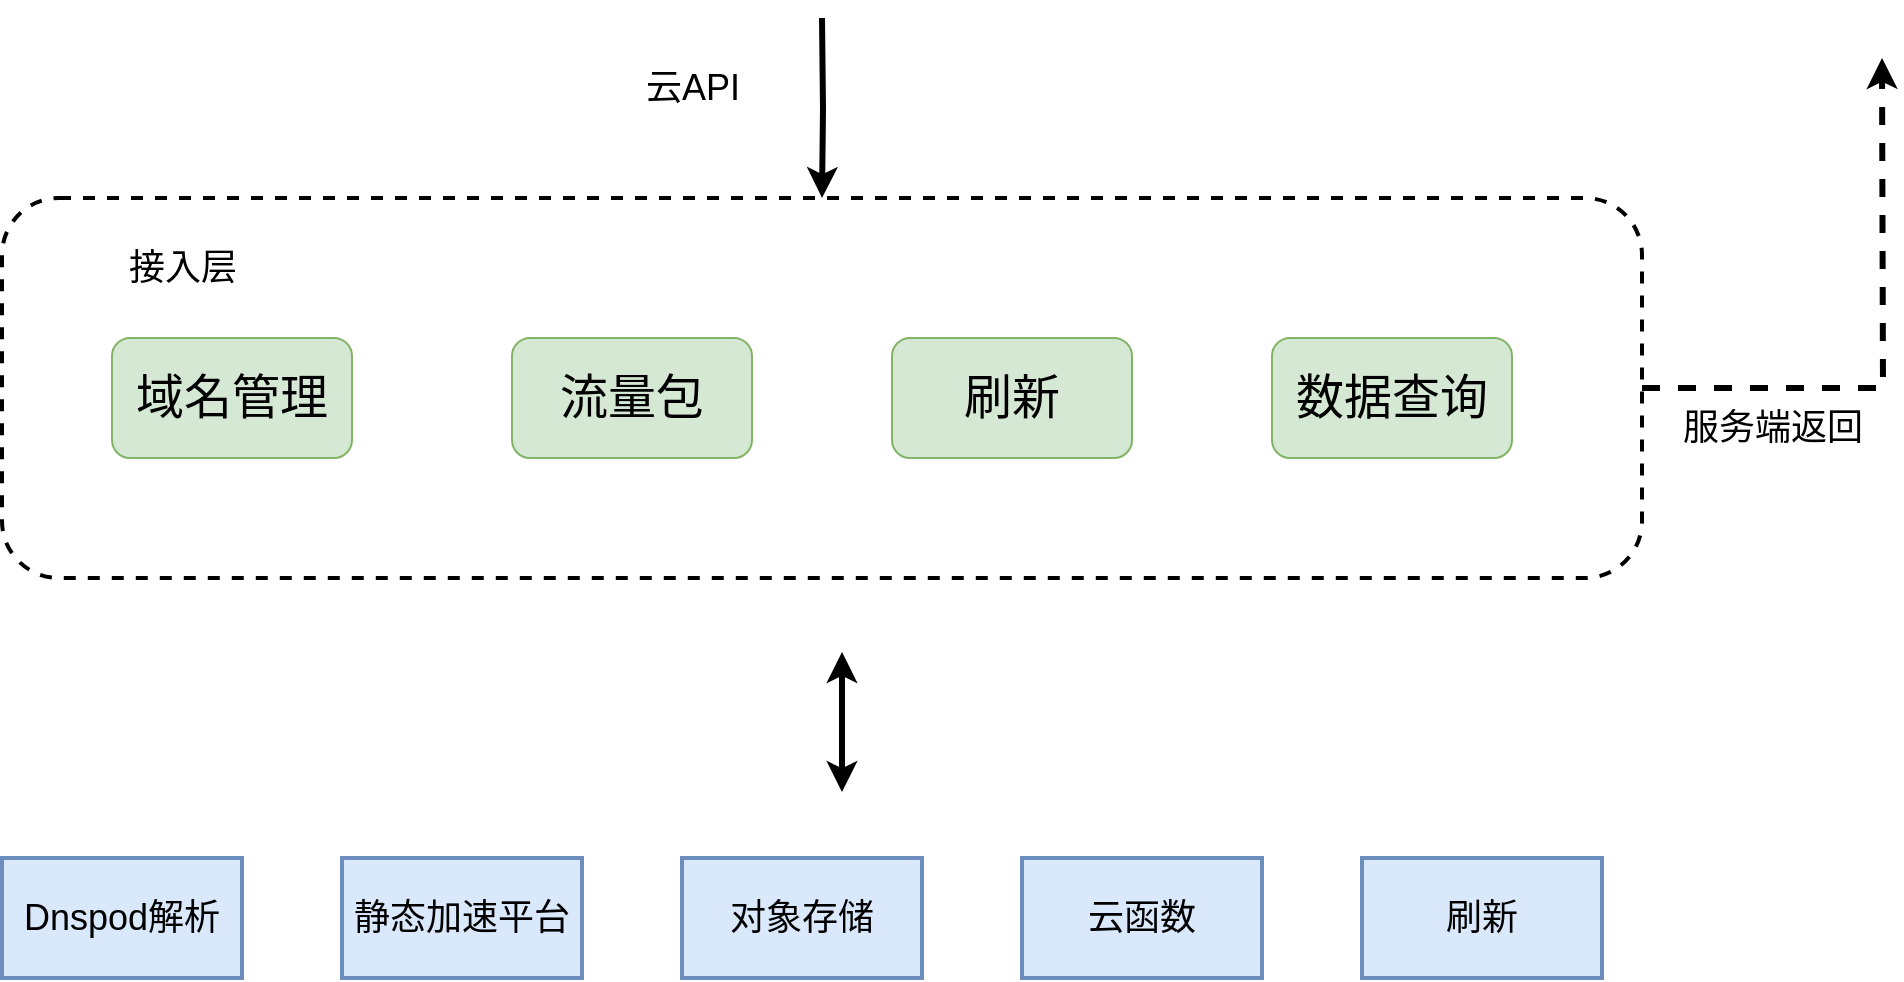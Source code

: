 <mxfile version="14.1.8" type="github">
  <diagram id="QHoWRKL4ebVMWTuD5d6k" name="第 1 页">
    <mxGraphModel dx="1422" dy="738" grid="1" gridSize="10" guides="1" tooltips="1" connect="1" arrows="1" fold="1" page="1" pageScale="1" pageWidth="827" pageHeight="1169" math="0" shadow="0">
      <root>
        <mxCell id="0" />
        <mxCell id="1" parent="0" />
        <mxCell id="dPF1KNN2-wdo8xk07QdL-18" style="edgeStyle=orthogonalEdgeStyle;rounded=0;orthogonalLoop=1;jettySize=auto;html=1;fontSize=18;strokeWidth=3;" edge="1" parent="1" target="dPF1KNN2-wdo8xk07QdL-8">
          <mxGeometry relative="1" as="geometry">
            <mxPoint x="570" y="180" as="sourcePoint" />
          </mxGeometry>
        </mxCell>
        <mxCell id="dPF1KNN2-wdo8xk07QdL-20" style="edgeStyle=orthogonalEdgeStyle;rounded=0;orthogonalLoop=1;jettySize=auto;html=1;strokeWidth=3;fontSize=18;dashed=1;" edge="1" parent="1" source="dPF1KNN2-wdo8xk07QdL-8">
          <mxGeometry relative="1" as="geometry">
            <mxPoint x="1100" y="200" as="targetPoint" />
          </mxGeometry>
        </mxCell>
        <mxCell id="dPF1KNN2-wdo8xk07QdL-8" value="" style="rounded=1;whiteSpace=wrap;html=1;dashed=1;strokeWidth=2;" vertex="1" parent="1">
          <mxGeometry x="160" y="270" width="820" height="190" as="geometry" />
        </mxCell>
        <mxCell id="dPF1KNN2-wdo8xk07QdL-1" value="&lt;font style=&quot;font-size: 24px&quot;&gt;域名管理&lt;/font&gt;" style="rounded=1;whiteSpace=wrap;html=1;fillColor=#d5e8d4;strokeColor=#82b366;" vertex="1" parent="1">
          <mxGeometry x="215" y="340" width="120" height="60" as="geometry" />
        </mxCell>
        <mxCell id="dPF1KNN2-wdo8xk07QdL-2" value="&lt;font style=&quot;font-size: 24px&quot;&gt;流量包&lt;/font&gt;" style="rounded=1;whiteSpace=wrap;html=1;fillColor=#d5e8d4;strokeColor=#82b366;" vertex="1" parent="1">
          <mxGeometry x="415" y="340" width="120" height="60" as="geometry" />
        </mxCell>
        <mxCell id="dPF1KNN2-wdo8xk07QdL-3" value="&lt;font style=&quot;font-size: 24px&quot;&gt;刷新&lt;/font&gt;" style="rounded=1;whiteSpace=wrap;html=1;fillColor=#d5e8d4;strokeColor=#82b366;" vertex="1" parent="1">
          <mxGeometry x="605" y="340" width="120" height="60" as="geometry" />
        </mxCell>
        <mxCell id="dPF1KNN2-wdo8xk07QdL-6" value="&lt;font style=&quot;font-size: 24px&quot;&gt;数据查询&lt;/font&gt;" style="rounded=1;whiteSpace=wrap;html=1;fillColor=#d5e8d4;strokeColor=#82b366;" vertex="1" parent="1">
          <mxGeometry x="795" y="340" width="120" height="60" as="geometry" />
        </mxCell>
        <mxCell id="dPF1KNN2-wdo8xk07QdL-10" value="Dnspod解析" style="rounded=0;whiteSpace=wrap;html=1;strokeWidth=2;fillColor=#dae8fc;strokeColor=#6c8ebf;fontSize=18;" vertex="1" parent="1">
          <mxGeometry x="160" y="600" width="120" height="60" as="geometry" />
        </mxCell>
        <mxCell id="dPF1KNN2-wdo8xk07QdL-11" value="静态加速平台" style="rounded=0;whiteSpace=wrap;html=1;strokeWidth=2;fillColor=#dae8fc;strokeColor=#6c8ebf;fontSize=18;" vertex="1" parent="1">
          <mxGeometry x="330" y="600" width="120" height="60" as="geometry" />
        </mxCell>
        <mxCell id="dPF1KNN2-wdo8xk07QdL-12" value="对象存储" style="rounded=0;whiteSpace=wrap;html=1;strokeWidth=2;fillColor=#dae8fc;strokeColor=#6c8ebf;fontSize=18;" vertex="1" parent="1">
          <mxGeometry x="500" y="600" width="120" height="60" as="geometry" />
        </mxCell>
        <mxCell id="dPF1KNN2-wdo8xk07QdL-13" value="云函数" style="rounded=0;whiteSpace=wrap;html=1;strokeWidth=2;fillColor=#dae8fc;strokeColor=#6c8ebf;fontSize=18;" vertex="1" parent="1">
          <mxGeometry x="670" y="600" width="120" height="60" as="geometry" />
        </mxCell>
        <mxCell id="dPF1KNN2-wdo8xk07QdL-14" value="刷新" style="rounded=0;whiteSpace=wrap;html=1;strokeWidth=2;fillColor=#dae8fc;strokeColor=#6c8ebf;fontSize=18;" vertex="1" parent="1">
          <mxGeometry x="840" y="600" width="120" height="60" as="geometry" />
        </mxCell>
        <mxCell id="dPF1KNN2-wdo8xk07QdL-15" value="接入层" style="text;html=1;resizable=0;autosize=1;align=center;verticalAlign=middle;points=[];fillColor=none;strokeColor=none;rounded=0;fontSize=18;" vertex="1" parent="1">
          <mxGeometry x="215" y="290" width="70" height="30" as="geometry" />
        </mxCell>
        <mxCell id="dPF1KNN2-wdo8xk07QdL-19" value="云API" style="text;html=1;resizable=0;autosize=1;align=center;verticalAlign=middle;points=[];fillColor=none;strokeColor=none;rounded=0;fontSize=18;" vertex="1" parent="1">
          <mxGeometry x="475" y="200" width="60" height="30" as="geometry" />
        </mxCell>
        <mxCell id="dPF1KNN2-wdo8xk07QdL-21" value="服务端返回" style="text;html=1;resizable=0;autosize=1;align=center;verticalAlign=middle;points=[];fillColor=none;strokeColor=none;rounded=0;fontSize=18;" vertex="1" parent="1">
          <mxGeometry x="990" y="370" width="110" height="30" as="geometry" />
        </mxCell>
        <mxCell id="dPF1KNN2-wdo8xk07QdL-28" value="" style="endArrow=classic;startArrow=classic;html=1;strokeWidth=3;fontSize=18;" edge="1" parent="1">
          <mxGeometry width="50" height="50" relative="1" as="geometry">
            <mxPoint x="580" y="567" as="sourcePoint" />
            <mxPoint x="580" y="497" as="targetPoint" />
            <Array as="points">
              <mxPoint x="580" y="557" />
            </Array>
          </mxGeometry>
        </mxCell>
      </root>
    </mxGraphModel>
  </diagram>
</mxfile>
